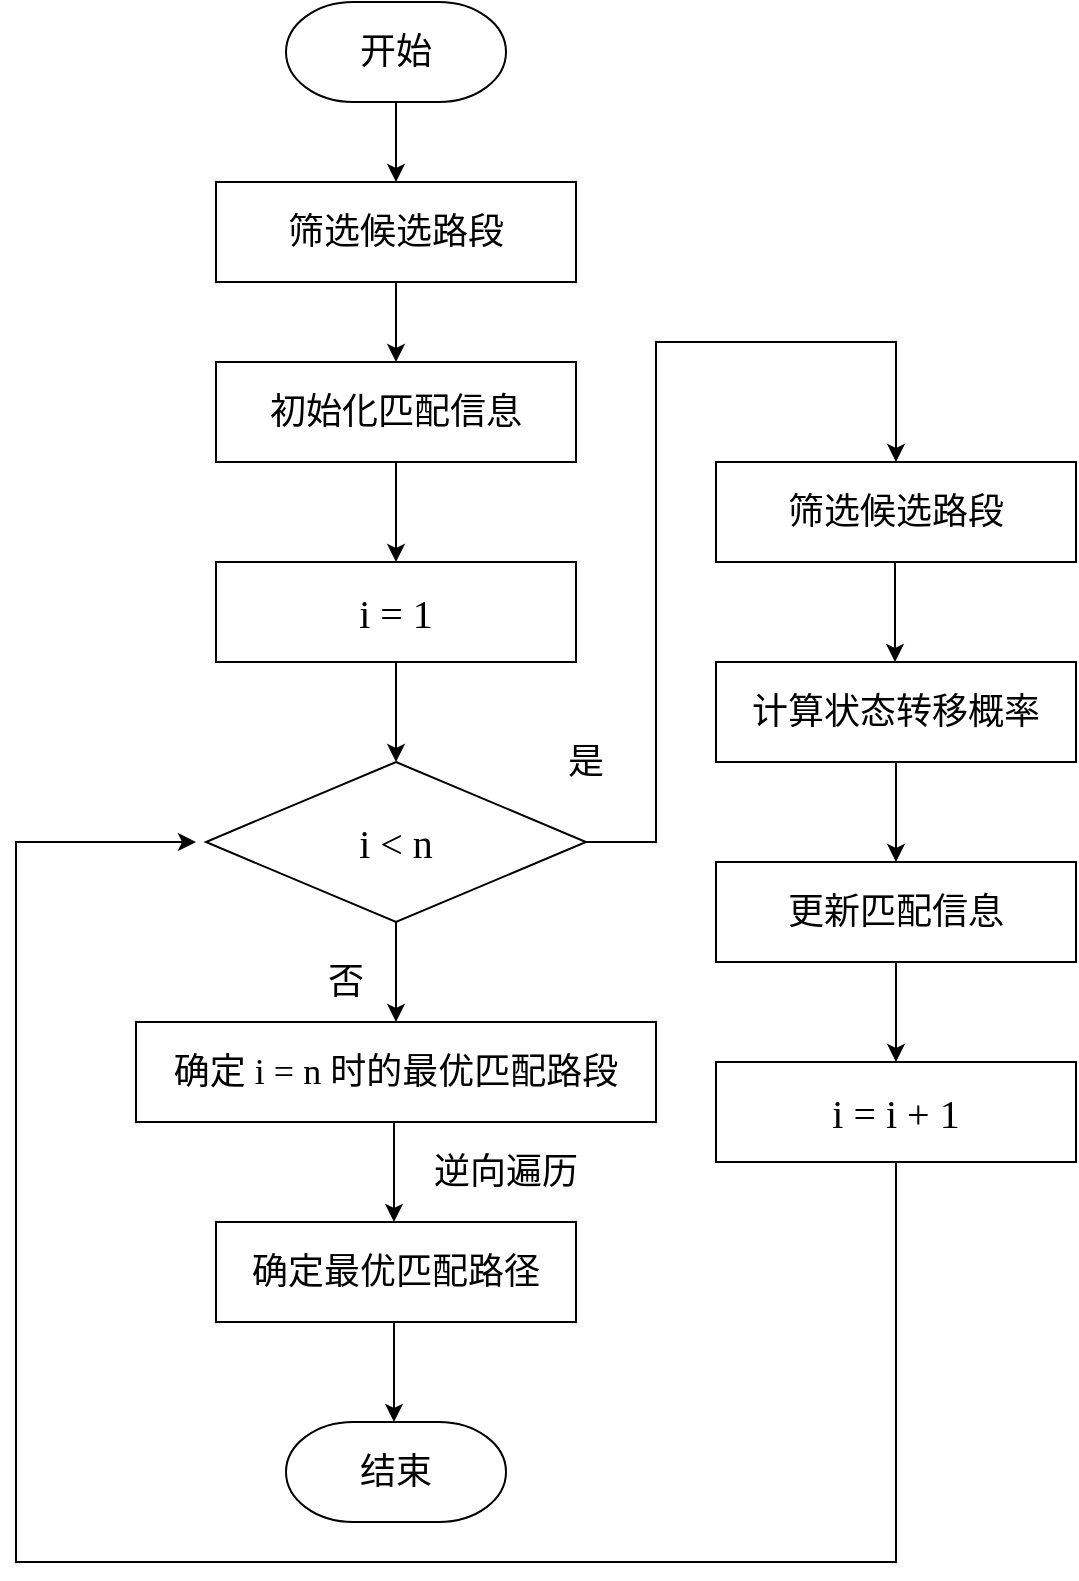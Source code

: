 <mxfile type="github" version="10.6.3"><diagram id="PQ5LmX3eogDizPG7zn7k" name="ç¬¬ 1 é¡µ"><mxGraphModel grid="0" background="none" dx="840" dy="478" gridSize="10" guides="0" tooltips="1" connect="1" arrows="1" fold="1" page="0" pageScale="1" pageWidth="827" pageHeight="1169" math="0" shadow="0"><root><mxCell id="0" /><mxCell id="1" parent="0" /><mxCell id="YxP_3tgQaXcrqHXcXGLN-1" value="" parent="1" edge="1" style="endArrow=classic;html=1;exitX=0.5;exitY=1;exitDx=0;exitDy=0;"><mxGeometry as="geometry" relative="1" width="50" height="50"><mxPoint as="sourcePoint" x="260" y="80" /><mxPoint as="targetPoint" x="260" y="120" /></mxGeometry></mxCell><mxCell id="YxP_3tgQaXcrqHXcXGLN-2" value="&lt;font face=&quot;Times New Roman&quot; style=&quot;font-size: 18px&quot;&gt;筛选候选路段&lt;/font&gt;" parent="1" style="rounded=0;whiteSpace=wrap;html=1;" vertex="1"><mxGeometry as="geometry" width="180" height="50" x="170" y="120" /></mxCell><mxCell id="YxP_3tgQaXcrqHXcXGLN-3" value="" parent="1" edge="1" style="endArrow=classic;html=1;exitX=0.5;exitY=1;exitDx=0;exitDy=0;" source="YxP_3tgQaXcrqHXcXGLN-2"><mxGeometry as="geometry" relative="1" width="50" height="50"><mxPoint as="sourcePoint" x="270" y="90" /><mxPoint as="targetPoint" x="260" y="210" /></mxGeometry></mxCell><mxCell id="YxP_3tgQaXcrqHXcXGLN-4" value="&lt;font face=&quot;Times New Roman&quot; style=&quot;font-size: 18px&quot;&gt;初始化匹配信息&lt;/font&gt;&lt;br style=&quot;font-size: 18px&quot;&gt;" parent="1" style="rounded=0;whiteSpace=wrap;html=1;" vertex="1"><mxGeometry as="geometry" width="180" height="50" x="170" y="210" /></mxCell><mxCell id="YxP_3tgQaXcrqHXcXGLN-7" value="" parent="1" edge="1" style="endArrow=classic;html=1;exitX=0.5;exitY=1;exitDx=0;exitDy=0;" source="YxP_3tgQaXcrqHXcXGLN-4"><mxGeometry as="geometry" relative="1" width="50" height="50"><mxPoint as="sourcePoint" x="240" y="320" /><mxPoint as="targetPoint" x="260" y="310" /></mxGeometry></mxCell><mxCell id="YxP_3tgQaXcrqHXcXGLN-8" value="&lt;font face=&quot;Times New Roman&quot; size=&quot;4&quot;&gt;开始&lt;/font&gt;" parent="1" style="strokeWidth=1;html=1;shape=mxgraph.flowchart.terminator;whiteSpace=wrap;" vertex="1"><mxGeometry as="geometry" width="110" height="50" x="205" y="30" /></mxCell><mxCell id="YxP_3tgQaXcrqHXcXGLN-26" parent="1" edge="1" style="edgeStyle=orthogonalEdgeStyle;rounded=0;orthogonalLoop=1;jettySize=auto;html=1;exitX=1;exitY=0.5;exitDx=0;exitDy=0;exitPerimeter=0;" source="YxP_3tgQaXcrqHXcXGLN-10" target="YxP_3tgQaXcrqHXcXGLN-27"><mxGeometry as="geometry" relative="1"><mxPoint as="targetPoint" x="500" y="260" /><Array as="points"><mxPoint x="390" y="450" /><mxPoint x="390" y="200" /><mxPoint x="510" y="200" /></Array></mxGeometry></mxCell><mxCell id="YxP_3tgQaXcrqHXcXGLN-10" value="&lt;font face=&quot;Times New Roman&quot; style=&quot;font-size: 20px&quot;&gt;i &amp;lt; n&lt;/font&gt;" parent="1" style="strokeWidth=1;html=1;shape=mxgraph.flowchart.decision;whiteSpace=wrap;" vertex="1"><mxGeometry as="geometry" width="190" height="80" x="165" y="410" /></mxCell><mxCell id="YxP_3tgQaXcrqHXcXGLN-13" value="&lt;font face=&quot;Times New Roman&quot; style=&quot;font-size: 20px&quot;&gt;i = 1&lt;/font&gt;" parent="1" style="rounded=0;whiteSpace=wrap;html=1;strokeWidth=1;" vertex="1"><mxGeometry as="geometry" width="180" height="50" x="170" y="310" /></mxCell><mxCell id="YxP_3tgQaXcrqHXcXGLN-14" value="" parent="1" edge="1" style="endArrow=classic;html=1;exitX=0.5;exitY=1;exitDx=0;exitDy=0;"><mxGeometry as="geometry" relative="1" width="50" height="50"><mxPoint as="sourcePoint" x="260" y="360" /><mxPoint as="targetPoint" x="260" y="410" /></mxGeometry></mxCell><mxCell id="YxP_3tgQaXcrqHXcXGLN-15" value="" parent="1" edge="1" style="endArrow=classic;html=1;exitX=0.5;exitY=1;exitDx=0;exitDy=0;exitPerimeter=0;" source="YxP_3tgQaXcrqHXcXGLN-10"><mxGeometry as="geometry" relative="1" width="50" height="50"><mxPoint as="sourcePoint" x="260" y="540" /><mxPoint as="targetPoint" x="260" y="540" /></mxGeometry></mxCell><mxCell id="YxP_3tgQaXcrqHXcXGLN-16" value="&lt;font style=&quot;font-size: 18px&quot;&gt;确定&lt;font face=&quot;Times New Roman&quot; style=&quot;font-size: 18px&quot;&gt; i = n 时&lt;/font&gt;的最优匹配路段&lt;/font&gt;" parent="1" style="rounded=0;whiteSpace=wrap;html=1;direction=south;" vertex="1"><mxGeometry as="geometry" width="260" height="50" x="130" y="540" /></mxCell><mxCell id="YxP_3tgQaXcrqHXcXGLN-18" value="" parent="1" edge="1" style="endArrow=classic;html=1;exitX=0.5;exitY=1;exitDx=0;exitDy=0;"><mxGeometry as="geometry" relative="1" width="50" height="50"><mxPoint as="sourcePoint" x="259" y="590" /><mxPoint as="targetPoint" x="259" y="640" /></mxGeometry></mxCell><mxCell id="YxP_3tgQaXcrqHXcXGLN-19" value="&lt;font style=&quot;font-size: 18px&quot;&gt;确定最优匹配路径&lt;/font&gt;" parent="1" style="rounded=0;whiteSpace=wrap;html=1;direction=south;" vertex="1"><mxGeometry as="geometry" width="180" height="50" x="170" y="640" /></mxCell><mxCell id="YxP_3tgQaXcrqHXcXGLN-20" value="" parent="1" edge="1" style="endArrow=classic;html=1;exitX=0.5;exitY=1;exitDx=0;exitDy=0;"><mxGeometry as="geometry" relative="1" width="50" height="50"><mxPoint as="sourcePoint" x="259" y="690" /><mxPoint as="targetPoint" x="259" y="740" /></mxGeometry></mxCell><mxCell id="YxP_3tgQaXcrqHXcXGLN-21" value="&lt;font face=&quot;Times New Roman&quot; size=&quot;4&quot;&gt;结束&lt;/font&gt;" parent="1" style="strokeWidth=1;html=1;shape=mxgraph.flowchart.terminator;whiteSpace=wrap;" vertex="1"><mxGeometry as="geometry" width="110" height="50" x="205" y="740" /></mxCell><mxCell id="YxP_3tgQaXcrqHXcXGLN-23" value="&lt;font style=&quot;font-size: 18px&quot;&gt;逆向遍历&lt;/font&gt;" parent="1" style="text;html=1;strokeColor=none;fillColor=none;align=center;verticalAlign=middle;whiteSpace=wrap;rounded=0;" vertex="1"><mxGeometry as="geometry" width="78" height="20" x="276" y="605" /></mxCell><mxCell id="YxP_3tgQaXcrqHXcXGLN-24" value="&lt;font style=&quot;font-size: 18px&quot;&gt;是&lt;/font&gt;&lt;br style=&quot;font-size: 18px&quot;&gt;" parent="1" style="text;html=1;strokeColor=none;fillColor=none;align=center;verticalAlign=middle;whiteSpace=wrap;rounded=0;" vertex="1"><mxGeometry as="geometry" width="40" height="20" x="335" y="400" /></mxCell><mxCell id="YxP_3tgQaXcrqHXcXGLN-27" value="&lt;font face=&quot;Times New Roman&quot; size=&quot;4&quot;&gt;筛选候选路段&lt;/font&gt;" parent="1" style="rounded=0;whiteSpace=wrap;html=1;" vertex="1"><mxGeometry as="geometry" width="180" height="50" x="420" y="260" /></mxCell><mxCell id="YxP_3tgQaXcrqHXcXGLN-28" value="" parent="1" edge="1" style="endArrow=classic;html=1;exitX=0.5;exitY=1;exitDx=0;exitDy=0;exitPerimeter=0;"><mxGeometry as="geometry" relative="1" width="50" height="50"><mxPoint as="sourcePoint" x="509.5" y="310" /><mxPoint as="targetPoint" x="509.5" y="360" /></mxGeometry></mxCell><mxCell id="YxP_3tgQaXcrqHXcXGLN-29" value="&lt;font face=&quot;Times New Roman&quot; size=&quot;4&quot;&gt;计算状态转移概率&lt;/font&gt;" parent="1" style="rounded=0;whiteSpace=wrap;html=1;" vertex="1"><mxGeometry as="geometry" width="180" height="50" x="420" y="360" /></mxCell><mxCell id="YxP_3tgQaXcrqHXcXGLN-30" value="" parent="1" edge="1" style="endArrow=classic;html=1;exitX=0.5;exitY=1;exitDx=0;exitDy=0;exitPerimeter=0;"><mxGeometry as="geometry" relative="1" width="50" height="50"><mxPoint as="sourcePoint" x="510" y="410" /><mxPoint as="targetPoint" x="510" y="460" /></mxGeometry></mxCell><mxCell id="YxP_3tgQaXcrqHXcXGLN-34" value="&lt;font face=&quot;Times New Roman&quot; style=&quot;font-size: 18px&quot;&gt;更新匹配信息&lt;/font&gt;&lt;br style=&quot;font-size: 18px&quot;&gt;" parent="1" style="rounded=0;whiteSpace=wrap;html=1;" vertex="1"><mxGeometry as="geometry" width="180" height="50" x="420" y="460" /></mxCell><mxCell id="YxP_3tgQaXcrqHXcXGLN-35" value="" parent="1" edge="1" style="endArrow=classic;html=1;exitX=0.5;exitY=1;exitDx=0;exitDy=0;exitPerimeter=0;"><mxGeometry as="geometry" relative="1" width="50" height="50"><mxPoint as="sourcePoint" x="510" y="510" /><mxPoint as="targetPoint" x="510" y="560" /></mxGeometry></mxCell><mxCell id="YxP_3tgQaXcrqHXcXGLN-37" parent="1" edge="1" style="edgeStyle=orthogonalEdgeStyle;rounded=0;orthogonalLoop=1;jettySize=auto;html=1;exitX=0.5;exitY=1;exitDx=0;exitDy=0;" source="YxP_3tgQaXcrqHXcXGLN-36"><mxGeometry as="geometry" relative="1"><mxPoint as="targetPoint" x="160" y="450" /><Array as="points"><mxPoint x="510" y="810" /><mxPoint x="70" y="810" /><mxPoint x="70" y="450" /></Array></mxGeometry></mxCell><mxCell id="YxP_3tgQaXcrqHXcXGLN-36" value="&lt;font face=&quot;Times New Roman&quot; style=&quot;font-size: 20px&quot;&gt;i = i + 1&lt;/font&gt;" parent="1" style="rounded=0;whiteSpace=wrap;html=1;strokeWidth=1;" vertex="1"><mxGeometry as="geometry" width="180" height="50" x="420" y="560" /></mxCell><mxCell id="YxP_3tgQaXcrqHXcXGLN-38" value="&lt;font style=&quot;font-size: 18px&quot;&gt;否&lt;/font&gt;&lt;br style=&quot;font-size: 18px&quot;&gt;" parent="1" style="text;html=1;strokeColor=none;fillColor=none;align=center;verticalAlign=middle;whiteSpace=wrap;rounded=0;" vertex="1"><mxGeometry as="geometry" width="40" height="20" x="215" y="510" /></mxCell></root></mxGraphModel></diagram></mxfile>